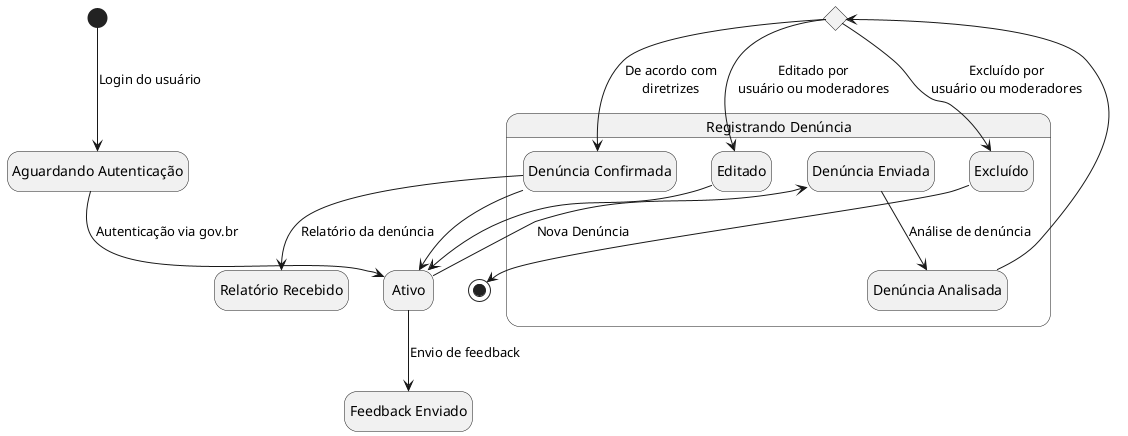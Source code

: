 @startuml
hide empty description

state "Aguardando Autenticação" as AA
state "Ativo" as A

state choice1 <<choice>>

state "Registrando Denúncia" as D {
    state "Denúncia Enviada" as DE
    state "Denúncia Analisada" as DA
    state "Denúncia Confirmada" as DC
    state "Editado" as EDT
    state "Excluído" as EXC
}

state "Feedback Enviado" as FE
state "Relatório Recebido" as RR

[*] --> AA : Login do usuário
AA --> A : Autenticação via gov.br

A --> DE : Nova Denúncia
DE --> DA : Análise de denúncia
DA --> choice1

choice1 --> DC : De acordo com\ndiretrizes
choice1 --> EDT : Editado por\nusuário ou moderadores
choice1 --> EXC : Excluído por\nusuário ou moderadores

DC --> RR : Relatório da denúncia
DC --> A
EDT --> A
EXC --> [*]

A --> FE : Envio de feedback

@enduml
